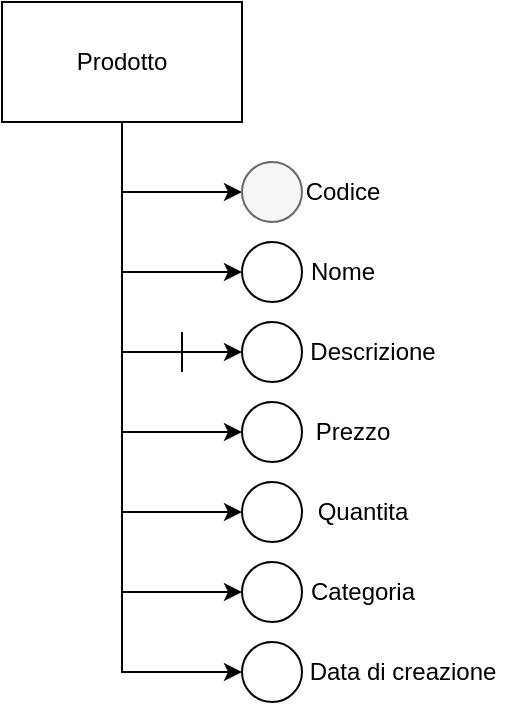 <mxfile version="24.1.0" type="device">
  <diagram name="Pagina-1" id="DQ0t8G0aArj5Wk60MIjU">
    <mxGraphModel dx="352" dy="213" grid="1" gridSize="10" guides="1" tooltips="1" connect="1" arrows="1" fold="1" page="1" pageScale="1" pageWidth="827" pageHeight="1169" math="0" shadow="0">
      <root>
        <mxCell id="0" />
        <mxCell id="1" parent="0" />
        <mxCell id="GHIx-4zkkEsvhu03_V7Y-4" style="edgeStyle=orthogonalEdgeStyle;rounded=0;orthogonalLoop=1;jettySize=auto;html=1;entryX=0;entryY=0.5;entryDx=0;entryDy=0;" edge="1" parent="1" source="GHIx-4zkkEsvhu03_V7Y-1" target="GHIx-4zkkEsvhu03_V7Y-2">
          <mxGeometry relative="1" as="geometry" />
        </mxCell>
        <mxCell id="GHIx-4zkkEsvhu03_V7Y-7" style="edgeStyle=orthogonalEdgeStyle;rounded=0;orthogonalLoop=1;jettySize=auto;html=1;entryX=0;entryY=0.5;entryDx=0;entryDy=0;" edge="1" parent="1" source="GHIx-4zkkEsvhu03_V7Y-1" target="GHIx-4zkkEsvhu03_V7Y-5">
          <mxGeometry relative="1" as="geometry" />
        </mxCell>
        <mxCell id="GHIx-4zkkEsvhu03_V7Y-10" style="edgeStyle=orthogonalEdgeStyle;rounded=0;orthogonalLoop=1;jettySize=auto;html=1;entryX=0;entryY=0.5;entryDx=0;entryDy=0;" edge="1" parent="1" source="GHIx-4zkkEsvhu03_V7Y-1" target="GHIx-4zkkEsvhu03_V7Y-8">
          <mxGeometry relative="1" as="geometry" />
        </mxCell>
        <mxCell id="GHIx-4zkkEsvhu03_V7Y-13" style="edgeStyle=orthogonalEdgeStyle;rounded=0;orthogonalLoop=1;jettySize=auto;html=1;entryX=0;entryY=0.5;entryDx=0;entryDy=0;" edge="1" parent="1" source="GHIx-4zkkEsvhu03_V7Y-1" target="GHIx-4zkkEsvhu03_V7Y-11">
          <mxGeometry relative="1" as="geometry" />
        </mxCell>
        <mxCell id="GHIx-4zkkEsvhu03_V7Y-16" style="edgeStyle=orthogonalEdgeStyle;rounded=0;orthogonalLoop=1;jettySize=auto;html=1;entryX=0;entryY=0.5;entryDx=0;entryDy=0;" edge="1" parent="1" source="GHIx-4zkkEsvhu03_V7Y-1" target="GHIx-4zkkEsvhu03_V7Y-14">
          <mxGeometry relative="1" as="geometry" />
        </mxCell>
        <mxCell id="GHIx-4zkkEsvhu03_V7Y-19" style="edgeStyle=orthogonalEdgeStyle;rounded=0;orthogonalLoop=1;jettySize=auto;html=1;entryX=0;entryY=0.5;entryDx=0;entryDy=0;" edge="1" parent="1" source="GHIx-4zkkEsvhu03_V7Y-1" target="GHIx-4zkkEsvhu03_V7Y-17">
          <mxGeometry relative="1" as="geometry" />
        </mxCell>
        <mxCell id="GHIx-4zkkEsvhu03_V7Y-22" style="edgeStyle=orthogonalEdgeStyle;rounded=0;orthogonalLoop=1;jettySize=auto;html=1;entryX=0;entryY=0.5;entryDx=0;entryDy=0;" edge="1" parent="1" source="GHIx-4zkkEsvhu03_V7Y-1" target="GHIx-4zkkEsvhu03_V7Y-20">
          <mxGeometry relative="1" as="geometry" />
        </mxCell>
        <mxCell id="GHIx-4zkkEsvhu03_V7Y-1" value="Prodotto" style="rounded=0;whiteSpace=wrap;html=1;" vertex="1" parent="1">
          <mxGeometry x="40" y="80" width="120" height="60" as="geometry" />
        </mxCell>
        <mxCell id="GHIx-4zkkEsvhu03_V7Y-2" value="" style="ellipse;whiteSpace=wrap;html=1;aspect=fixed;fillColor=#f5f5f5;fontColor=#333333;strokeColor=#666666;" vertex="1" parent="1">
          <mxGeometry x="160" y="160" width="30" height="30" as="geometry" />
        </mxCell>
        <mxCell id="GHIx-4zkkEsvhu03_V7Y-3" value="Codice" style="text;html=1;align=center;verticalAlign=middle;resizable=0;points=[];autosize=1;strokeColor=none;fillColor=none;" vertex="1" parent="1">
          <mxGeometry x="180" y="160" width="60" height="30" as="geometry" />
        </mxCell>
        <mxCell id="GHIx-4zkkEsvhu03_V7Y-5" value="" style="ellipse;whiteSpace=wrap;html=1;aspect=fixed;" vertex="1" parent="1">
          <mxGeometry x="160" y="200" width="30" height="30" as="geometry" />
        </mxCell>
        <mxCell id="GHIx-4zkkEsvhu03_V7Y-6" value="Nome" style="text;html=1;align=center;verticalAlign=middle;resizable=0;points=[];autosize=1;strokeColor=none;fillColor=none;" vertex="1" parent="1">
          <mxGeometry x="180" y="200" width="60" height="30" as="geometry" />
        </mxCell>
        <mxCell id="GHIx-4zkkEsvhu03_V7Y-8" value="" style="ellipse;whiteSpace=wrap;html=1;aspect=fixed;" vertex="1" parent="1">
          <mxGeometry x="160" y="240" width="30" height="30" as="geometry" />
        </mxCell>
        <mxCell id="GHIx-4zkkEsvhu03_V7Y-9" value="Descrizione" style="text;html=1;align=center;verticalAlign=middle;resizable=0;points=[];autosize=1;strokeColor=none;fillColor=none;" vertex="1" parent="1">
          <mxGeometry x="180" y="240" width="90" height="30" as="geometry" />
        </mxCell>
        <mxCell id="GHIx-4zkkEsvhu03_V7Y-11" value="" style="ellipse;whiteSpace=wrap;html=1;aspect=fixed;" vertex="1" parent="1">
          <mxGeometry x="160" y="280" width="30" height="30" as="geometry" />
        </mxCell>
        <mxCell id="GHIx-4zkkEsvhu03_V7Y-12" value="Prezzo" style="text;html=1;align=center;verticalAlign=middle;resizable=0;points=[];autosize=1;strokeColor=none;fillColor=none;" vertex="1" parent="1">
          <mxGeometry x="185" y="280" width="60" height="30" as="geometry" />
        </mxCell>
        <mxCell id="GHIx-4zkkEsvhu03_V7Y-14" value="" style="ellipse;whiteSpace=wrap;html=1;aspect=fixed;" vertex="1" parent="1">
          <mxGeometry x="160" y="320" width="30" height="30" as="geometry" />
        </mxCell>
        <mxCell id="GHIx-4zkkEsvhu03_V7Y-15" value="Quantita" style="text;html=1;align=center;verticalAlign=middle;resizable=0;points=[];autosize=1;strokeColor=none;fillColor=none;" vertex="1" parent="1">
          <mxGeometry x="185" y="320" width="70" height="30" as="geometry" />
        </mxCell>
        <mxCell id="GHIx-4zkkEsvhu03_V7Y-17" value="" style="ellipse;whiteSpace=wrap;html=1;aspect=fixed;" vertex="1" parent="1">
          <mxGeometry x="160" y="360" width="30" height="30" as="geometry" />
        </mxCell>
        <mxCell id="GHIx-4zkkEsvhu03_V7Y-18" value="Categoria" style="text;html=1;align=center;verticalAlign=middle;resizable=0;points=[];autosize=1;strokeColor=none;fillColor=none;" vertex="1" parent="1">
          <mxGeometry x="180" y="360" width="80" height="30" as="geometry" />
        </mxCell>
        <mxCell id="GHIx-4zkkEsvhu03_V7Y-20" value="" style="ellipse;whiteSpace=wrap;html=1;aspect=fixed;" vertex="1" parent="1">
          <mxGeometry x="160" y="400" width="30" height="30" as="geometry" />
        </mxCell>
        <mxCell id="GHIx-4zkkEsvhu03_V7Y-21" value="Data di creazione" style="text;html=1;align=center;verticalAlign=middle;resizable=0;points=[];autosize=1;strokeColor=none;fillColor=none;" vertex="1" parent="1">
          <mxGeometry x="180" y="400" width="120" height="30" as="geometry" />
        </mxCell>
        <mxCell id="GHIx-4zkkEsvhu03_V7Y-23" value="" style="endArrow=none;html=1;rounded=0;" edge="1" parent="1">
          <mxGeometry width="50" height="50" relative="1" as="geometry">
            <mxPoint x="130" y="265" as="sourcePoint" />
            <mxPoint x="130" y="245" as="targetPoint" />
          </mxGeometry>
        </mxCell>
      </root>
    </mxGraphModel>
  </diagram>
</mxfile>
